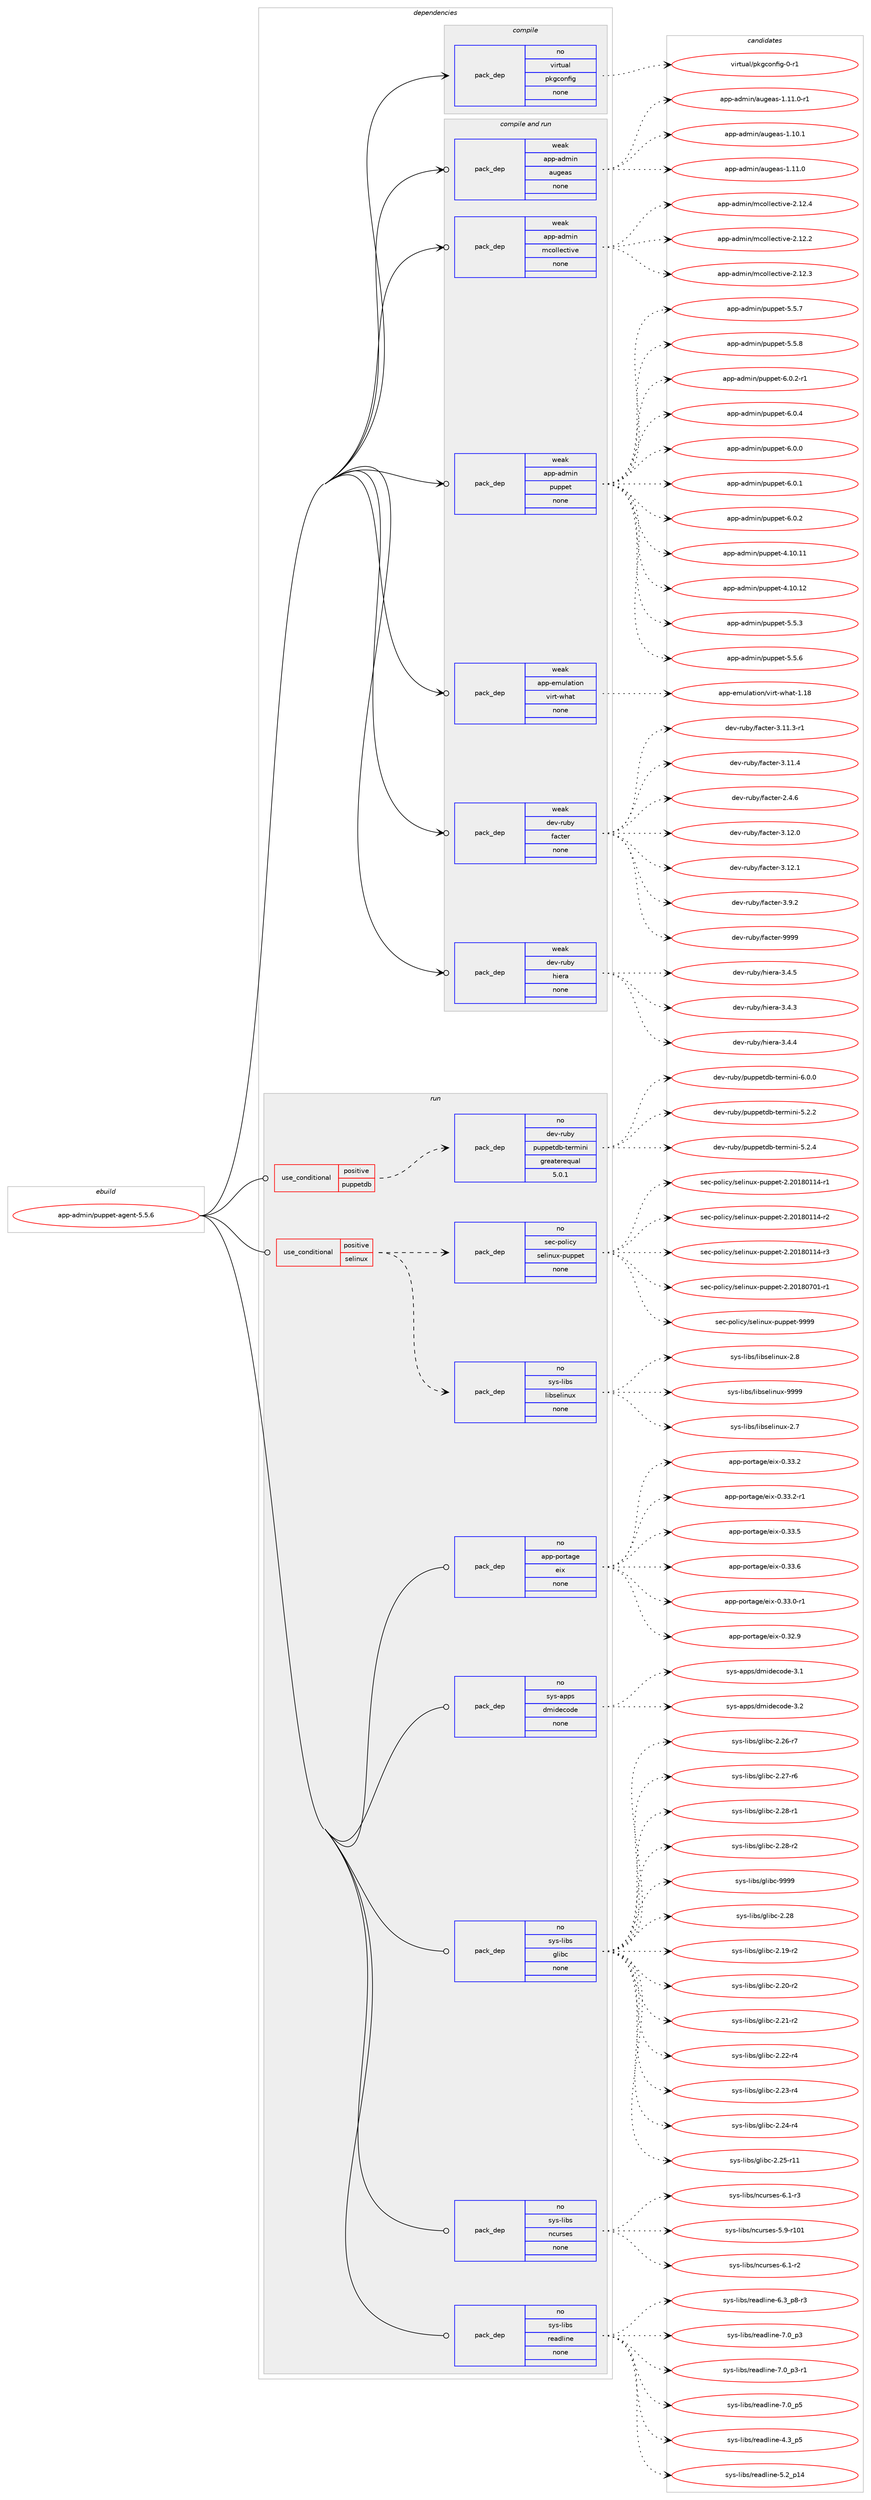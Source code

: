 digraph prolog {

# *************
# Graph options
# *************

newrank=true;
concentrate=true;
compound=true;
graph [rankdir=LR,fontname=Helvetica,fontsize=10,ranksep=1.5];#, ranksep=2.5, nodesep=0.2];
edge  [arrowhead=vee];
node  [fontname=Helvetica,fontsize=10];

# **********
# The ebuild
# **********

subgraph cluster_leftcol {
color=gray;
rank=same;
label=<<i>ebuild</i>>;
id [label="app-admin/puppet-agent-5.5.6", color=red, width=4, href="../app-admin/puppet-agent-5.5.6.svg"];
}

# ****************
# The dependencies
# ****************

subgraph cluster_midcol {
color=gray;
label=<<i>dependencies</i>>;
subgraph cluster_compile {
fillcolor="#eeeeee";
style=filled;
label=<<i>compile</i>>;
subgraph pack965 {
dependency1204 [label=<<TABLE BORDER="0" CELLBORDER="1" CELLSPACING="0" CELLPADDING="4" WIDTH="220"><TR><TD ROWSPAN="6" CELLPADDING="30">pack_dep</TD></TR><TR><TD WIDTH="110">no</TD></TR><TR><TD>virtual</TD></TR><TR><TD>pkgconfig</TD></TR><TR><TD>none</TD></TR><TR><TD></TD></TR></TABLE>>, shape=none, color=blue];
}
id:e -> dependency1204:w [weight=20,style="solid",arrowhead="vee"];
}
subgraph cluster_compileandrun {
fillcolor="#eeeeee";
style=filled;
label=<<i>compile and run</i>>;
subgraph pack966 {
dependency1205 [label=<<TABLE BORDER="0" CELLBORDER="1" CELLSPACING="0" CELLPADDING="4" WIDTH="220"><TR><TD ROWSPAN="6" CELLPADDING="30">pack_dep</TD></TR><TR><TD WIDTH="110">weak</TD></TR><TR><TD>app-admin</TD></TR><TR><TD>augeas</TD></TR><TR><TD>none</TD></TR><TR><TD></TD></TR></TABLE>>, shape=none, color=blue];
}
id:e -> dependency1205:w [weight=20,style="solid",arrowhead="odotvee"];
subgraph pack967 {
dependency1206 [label=<<TABLE BORDER="0" CELLBORDER="1" CELLSPACING="0" CELLPADDING="4" WIDTH="220"><TR><TD ROWSPAN="6" CELLPADDING="30">pack_dep</TD></TR><TR><TD WIDTH="110">weak</TD></TR><TR><TD>app-admin</TD></TR><TR><TD>mcollective</TD></TR><TR><TD>none</TD></TR><TR><TD></TD></TR></TABLE>>, shape=none, color=blue];
}
id:e -> dependency1206:w [weight=20,style="solid",arrowhead="odotvee"];
subgraph pack968 {
dependency1207 [label=<<TABLE BORDER="0" CELLBORDER="1" CELLSPACING="0" CELLPADDING="4" WIDTH="220"><TR><TD ROWSPAN="6" CELLPADDING="30">pack_dep</TD></TR><TR><TD WIDTH="110">weak</TD></TR><TR><TD>app-admin</TD></TR><TR><TD>puppet</TD></TR><TR><TD>none</TD></TR><TR><TD></TD></TR></TABLE>>, shape=none, color=blue];
}
id:e -> dependency1207:w [weight=20,style="solid",arrowhead="odotvee"];
subgraph pack969 {
dependency1208 [label=<<TABLE BORDER="0" CELLBORDER="1" CELLSPACING="0" CELLPADDING="4" WIDTH="220"><TR><TD ROWSPAN="6" CELLPADDING="30">pack_dep</TD></TR><TR><TD WIDTH="110">weak</TD></TR><TR><TD>app-emulation</TD></TR><TR><TD>virt-what</TD></TR><TR><TD>none</TD></TR><TR><TD></TD></TR></TABLE>>, shape=none, color=blue];
}
id:e -> dependency1208:w [weight=20,style="solid",arrowhead="odotvee"];
subgraph pack970 {
dependency1209 [label=<<TABLE BORDER="0" CELLBORDER="1" CELLSPACING="0" CELLPADDING="4" WIDTH="220"><TR><TD ROWSPAN="6" CELLPADDING="30">pack_dep</TD></TR><TR><TD WIDTH="110">weak</TD></TR><TR><TD>dev-ruby</TD></TR><TR><TD>facter</TD></TR><TR><TD>none</TD></TR><TR><TD></TD></TR></TABLE>>, shape=none, color=blue];
}
id:e -> dependency1209:w [weight=20,style="solid",arrowhead="odotvee"];
subgraph pack971 {
dependency1210 [label=<<TABLE BORDER="0" CELLBORDER="1" CELLSPACING="0" CELLPADDING="4" WIDTH="220"><TR><TD ROWSPAN="6" CELLPADDING="30">pack_dep</TD></TR><TR><TD WIDTH="110">weak</TD></TR><TR><TD>dev-ruby</TD></TR><TR><TD>hiera</TD></TR><TR><TD>none</TD></TR><TR><TD></TD></TR></TABLE>>, shape=none, color=blue];
}
id:e -> dependency1210:w [weight=20,style="solid",arrowhead="odotvee"];
}
subgraph cluster_run {
fillcolor="#eeeeee";
style=filled;
label=<<i>run</i>>;
subgraph cond171 {
dependency1211 [label=<<TABLE BORDER="0" CELLBORDER="1" CELLSPACING="0" CELLPADDING="4"><TR><TD ROWSPAN="3" CELLPADDING="10">use_conditional</TD></TR><TR><TD>positive</TD></TR><TR><TD>puppetdb</TD></TR></TABLE>>, shape=none, color=red];
subgraph pack972 {
dependency1212 [label=<<TABLE BORDER="0" CELLBORDER="1" CELLSPACING="0" CELLPADDING="4" WIDTH="220"><TR><TD ROWSPAN="6" CELLPADDING="30">pack_dep</TD></TR><TR><TD WIDTH="110">no</TD></TR><TR><TD>dev-ruby</TD></TR><TR><TD>puppetdb-termini</TD></TR><TR><TD>greaterequal</TD></TR><TR><TD>5.0.1</TD></TR></TABLE>>, shape=none, color=blue];
}
dependency1211:e -> dependency1212:w [weight=20,style="dashed",arrowhead="vee"];
}
id:e -> dependency1211:w [weight=20,style="solid",arrowhead="odot"];
subgraph cond172 {
dependency1213 [label=<<TABLE BORDER="0" CELLBORDER="1" CELLSPACING="0" CELLPADDING="4"><TR><TD ROWSPAN="3" CELLPADDING="10">use_conditional</TD></TR><TR><TD>positive</TD></TR><TR><TD>selinux</TD></TR></TABLE>>, shape=none, color=red];
subgraph pack973 {
dependency1214 [label=<<TABLE BORDER="0" CELLBORDER="1" CELLSPACING="0" CELLPADDING="4" WIDTH="220"><TR><TD ROWSPAN="6" CELLPADDING="30">pack_dep</TD></TR><TR><TD WIDTH="110">no</TD></TR><TR><TD>sys-libs</TD></TR><TR><TD>libselinux</TD></TR><TR><TD>none</TD></TR><TR><TD></TD></TR></TABLE>>, shape=none, color=blue];
}
dependency1213:e -> dependency1214:w [weight=20,style="dashed",arrowhead="vee"];
subgraph pack974 {
dependency1215 [label=<<TABLE BORDER="0" CELLBORDER="1" CELLSPACING="0" CELLPADDING="4" WIDTH="220"><TR><TD ROWSPAN="6" CELLPADDING="30">pack_dep</TD></TR><TR><TD WIDTH="110">no</TD></TR><TR><TD>sec-policy</TD></TR><TR><TD>selinux-puppet</TD></TR><TR><TD>none</TD></TR><TR><TD></TD></TR></TABLE>>, shape=none, color=blue];
}
dependency1213:e -> dependency1215:w [weight=20,style="dashed",arrowhead="vee"];
}
id:e -> dependency1213:w [weight=20,style="solid",arrowhead="odot"];
subgraph pack975 {
dependency1216 [label=<<TABLE BORDER="0" CELLBORDER="1" CELLSPACING="0" CELLPADDING="4" WIDTH="220"><TR><TD ROWSPAN="6" CELLPADDING="30">pack_dep</TD></TR><TR><TD WIDTH="110">no</TD></TR><TR><TD>app-portage</TD></TR><TR><TD>eix</TD></TR><TR><TD>none</TD></TR><TR><TD></TD></TR></TABLE>>, shape=none, color=blue];
}
id:e -> dependency1216:w [weight=20,style="solid",arrowhead="odot"];
subgraph pack976 {
dependency1217 [label=<<TABLE BORDER="0" CELLBORDER="1" CELLSPACING="0" CELLPADDING="4" WIDTH="220"><TR><TD ROWSPAN="6" CELLPADDING="30">pack_dep</TD></TR><TR><TD WIDTH="110">no</TD></TR><TR><TD>sys-apps</TD></TR><TR><TD>dmidecode</TD></TR><TR><TD>none</TD></TR><TR><TD></TD></TR></TABLE>>, shape=none, color=blue];
}
id:e -> dependency1217:w [weight=20,style="solid",arrowhead="odot"];
subgraph pack977 {
dependency1218 [label=<<TABLE BORDER="0" CELLBORDER="1" CELLSPACING="0" CELLPADDING="4" WIDTH="220"><TR><TD ROWSPAN="6" CELLPADDING="30">pack_dep</TD></TR><TR><TD WIDTH="110">no</TD></TR><TR><TD>sys-libs</TD></TR><TR><TD>glibc</TD></TR><TR><TD>none</TD></TR><TR><TD></TD></TR></TABLE>>, shape=none, color=blue];
}
id:e -> dependency1218:w [weight=20,style="solid",arrowhead="odot"];
subgraph pack978 {
dependency1219 [label=<<TABLE BORDER="0" CELLBORDER="1" CELLSPACING="0" CELLPADDING="4" WIDTH="220"><TR><TD ROWSPAN="6" CELLPADDING="30">pack_dep</TD></TR><TR><TD WIDTH="110">no</TD></TR><TR><TD>sys-libs</TD></TR><TR><TD>ncurses</TD></TR><TR><TD>none</TD></TR><TR><TD></TD></TR></TABLE>>, shape=none, color=blue];
}
id:e -> dependency1219:w [weight=20,style="solid",arrowhead="odot"];
subgraph pack979 {
dependency1220 [label=<<TABLE BORDER="0" CELLBORDER="1" CELLSPACING="0" CELLPADDING="4" WIDTH="220"><TR><TD ROWSPAN="6" CELLPADDING="30">pack_dep</TD></TR><TR><TD WIDTH="110">no</TD></TR><TR><TD>sys-libs</TD></TR><TR><TD>readline</TD></TR><TR><TD>none</TD></TR><TR><TD></TD></TR></TABLE>>, shape=none, color=blue];
}
id:e -> dependency1220:w [weight=20,style="solid",arrowhead="odot"];
}
}

# **************
# The candidates
# **************

subgraph cluster_choices {
rank=same;
color=gray;
label=<<i>candidates</i>>;

subgraph choice965 {
color=black;
nodesep=1;
choice11810511411611797108471121071039911111010210510345484511449 [label="virtual/pkgconfig-0-r1", color=red, width=4,href="../virtual/pkgconfig-0-r1.svg"];
dependency1204:e -> choice11810511411611797108471121071039911111010210510345484511449:w [style=dotted,weight="100"];
}
subgraph choice966 {
color=black;
nodesep=1;
choice97112112459710010910511047971171031019711545494649484649 [label="app-admin/augeas-1.10.1", color=red, width=4,href="../app-admin/augeas-1.10.1.svg"];
choice97112112459710010910511047971171031019711545494649494648 [label="app-admin/augeas-1.11.0", color=red, width=4,href="../app-admin/augeas-1.11.0.svg"];
choice971121124597100109105110479711710310197115454946494946484511449 [label="app-admin/augeas-1.11.0-r1", color=red, width=4,href="../app-admin/augeas-1.11.0-r1.svg"];
dependency1205:e -> choice97112112459710010910511047971171031019711545494649484649:w [style=dotted,weight="100"];
dependency1205:e -> choice97112112459710010910511047971171031019711545494649494648:w [style=dotted,weight="100"];
dependency1205:e -> choice971121124597100109105110479711710310197115454946494946484511449:w [style=dotted,weight="100"];
}
subgraph choice967 {
color=black;
nodesep=1;
choice97112112459710010910511047109991111081081019911610511810145504649504650 [label="app-admin/mcollective-2.12.2", color=red, width=4,href="../app-admin/mcollective-2.12.2.svg"];
choice97112112459710010910511047109991111081081019911610511810145504649504651 [label="app-admin/mcollective-2.12.3", color=red, width=4,href="../app-admin/mcollective-2.12.3.svg"];
choice97112112459710010910511047109991111081081019911610511810145504649504652 [label="app-admin/mcollective-2.12.4", color=red, width=4,href="../app-admin/mcollective-2.12.4.svg"];
dependency1206:e -> choice97112112459710010910511047109991111081081019911610511810145504649504650:w [style=dotted,weight="100"];
dependency1206:e -> choice97112112459710010910511047109991111081081019911610511810145504649504651:w [style=dotted,weight="100"];
dependency1206:e -> choice97112112459710010910511047109991111081081019911610511810145504649504652:w [style=dotted,weight="100"];
}
subgraph choice968 {
color=black;
nodesep=1;
choice97112112459710010910511047112117112112101116455446484648 [label="app-admin/puppet-6.0.0", color=red, width=4,href="../app-admin/puppet-6.0.0.svg"];
choice97112112459710010910511047112117112112101116455446484649 [label="app-admin/puppet-6.0.1", color=red, width=4,href="../app-admin/puppet-6.0.1.svg"];
choice97112112459710010910511047112117112112101116455446484650 [label="app-admin/puppet-6.0.2", color=red, width=4,href="../app-admin/puppet-6.0.2.svg"];
choice971121124597100109105110471121171121121011164552464948464949 [label="app-admin/puppet-4.10.11", color=red, width=4,href="../app-admin/puppet-4.10.11.svg"];
choice971121124597100109105110471121171121121011164552464948464950 [label="app-admin/puppet-4.10.12", color=red, width=4,href="../app-admin/puppet-4.10.12.svg"];
choice97112112459710010910511047112117112112101116455346534651 [label="app-admin/puppet-5.5.3", color=red, width=4,href="../app-admin/puppet-5.5.3.svg"];
choice97112112459710010910511047112117112112101116455346534654 [label="app-admin/puppet-5.5.6", color=red, width=4,href="../app-admin/puppet-5.5.6.svg"];
choice97112112459710010910511047112117112112101116455346534655 [label="app-admin/puppet-5.5.7", color=red, width=4,href="../app-admin/puppet-5.5.7.svg"];
choice97112112459710010910511047112117112112101116455346534656 [label="app-admin/puppet-5.5.8", color=red, width=4,href="../app-admin/puppet-5.5.8.svg"];
choice971121124597100109105110471121171121121011164554464846504511449 [label="app-admin/puppet-6.0.2-r1", color=red, width=4,href="../app-admin/puppet-6.0.2-r1.svg"];
choice97112112459710010910511047112117112112101116455446484652 [label="app-admin/puppet-6.0.4", color=red, width=4,href="../app-admin/puppet-6.0.4.svg"];
dependency1207:e -> choice97112112459710010910511047112117112112101116455446484648:w [style=dotted,weight="100"];
dependency1207:e -> choice97112112459710010910511047112117112112101116455446484649:w [style=dotted,weight="100"];
dependency1207:e -> choice97112112459710010910511047112117112112101116455446484650:w [style=dotted,weight="100"];
dependency1207:e -> choice971121124597100109105110471121171121121011164552464948464949:w [style=dotted,weight="100"];
dependency1207:e -> choice971121124597100109105110471121171121121011164552464948464950:w [style=dotted,weight="100"];
dependency1207:e -> choice97112112459710010910511047112117112112101116455346534651:w [style=dotted,weight="100"];
dependency1207:e -> choice97112112459710010910511047112117112112101116455346534654:w [style=dotted,weight="100"];
dependency1207:e -> choice97112112459710010910511047112117112112101116455346534655:w [style=dotted,weight="100"];
dependency1207:e -> choice97112112459710010910511047112117112112101116455346534656:w [style=dotted,weight="100"];
dependency1207:e -> choice971121124597100109105110471121171121121011164554464846504511449:w [style=dotted,weight="100"];
dependency1207:e -> choice97112112459710010910511047112117112112101116455446484652:w [style=dotted,weight="100"];
}
subgraph choice969 {
color=black;
nodesep=1;
choice9711211245101109117108971161051111104711810511411645119104971164549464956 [label="app-emulation/virt-what-1.18", color=red, width=4,href="../app-emulation/virt-what-1.18.svg"];
dependency1208:e -> choice9711211245101109117108971161051111104711810511411645119104971164549464956:w [style=dotted,weight="100"];
}
subgraph choice970 {
color=black;
nodesep=1;
choice1001011184511411798121471029799116101114455146494946514511449 [label="dev-ruby/facter-3.11.3-r1", color=red, width=4,href="../dev-ruby/facter-3.11.3-r1.svg"];
choice100101118451141179812147102979911610111445514649494652 [label="dev-ruby/facter-3.11.4", color=red, width=4,href="../dev-ruby/facter-3.11.4.svg"];
choice1001011184511411798121471029799116101114455046524654 [label="dev-ruby/facter-2.4.6", color=red, width=4,href="../dev-ruby/facter-2.4.6.svg"];
choice100101118451141179812147102979911610111445514649504648 [label="dev-ruby/facter-3.12.0", color=red, width=4,href="../dev-ruby/facter-3.12.0.svg"];
choice100101118451141179812147102979911610111445514649504649 [label="dev-ruby/facter-3.12.1", color=red, width=4,href="../dev-ruby/facter-3.12.1.svg"];
choice1001011184511411798121471029799116101114455146574650 [label="dev-ruby/facter-3.9.2", color=red, width=4,href="../dev-ruby/facter-3.9.2.svg"];
choice10010111845114117981214710297991161011144557575757 [label="dev-ruby/facter-9999", color=red, width=4,href="../dev-ruby/facter-9999.svg"];
dependency1209:e -> choice1001011184511411798121471029799116101114455146494946514511449:w [style=dotted,weight="100"];
dependency1209:e -> choice100101118451141179812147102979911610111445514649494652:w [style=dotted,weight="100"];
dependency1209:e -> choice1001011184511411798121471029799116101114455046524654:w [style=dotted,weight="100"];
dependency1209:e -> choice100101118451141179812147102979911610111445514649504648:w [style=dotted,weight="100"];
dependency1209:e -> choice100101118451141179812147102979911610111445514649504649:w [style=dotted,weight="100"];
dependency1209:e -> choice1001011184511411798121471029799116101114455146574650:w [style=dotted,weight="100"];
dependency1209:e -> choice10010111845114117981214710297991161011144557575757:w [style=dotted,weight="100"];
}
subgraph choice971 {
color=black;
nodesep=1;
choice10010111845114117981214710410510111497455146524651 [label="dev-ruby/hiera-3.4.3", color=red, width=4,href="../dev-ruby/hiera-3.4.3.svg"];
choice10010111845114117981214710410510111497455146524652 [label="dev-ruby/hiera-3.4.4", color=red, width=4,href="../dev-ruby/hiera-3.4.4.svg"];
choice10010111845114117981214710410510111497455146524653 [label="dev-ruby/hiera-3.4.5", color=red, width=4,href="../dev-ruby/hiera-3.4.5.svg"];
dependency1210:e -> choice10010111845114117981214710410510111497455146524651:w [style=dotted,weight="100"];
dependency1210:e -> choice10010111845114117981214710410510111497455146524652:w [style=dotted,weight="100"];
dependency1210:e -> choice10010111845114117981214710410510111497455146524653:w [style=dotted,weight="100"];
}
subgraph choice972 {
color=black;
nodesep=1;
choice1001011184511411798121471121171121121011161009845116101114109105110105455346504650 [label="dev-ruby/puppetdb-termini-5.2.2", color=red, width=4,href="../dev-ruby/puppetdb-termini-5.2.2.svg"];
choice1001011184511411798121471121171121121011161009845116101114109105110105455346504652 [label="dev-ruby/puppetdb-termini-5.2.4", color=red, width=4,href="../dev-ruby/puppetdb-termini-5.2.4.svg"];
choice1001011184511411798121471121171121121011161009845116101114109105110105455446484648 [label="dev-ruby/puppetdb-termini-6.0.0", color=red, width=4,href="../dev-ruby/puppetdb-termini-6.0.0.svg"];
dependency1212:e -> choice1001011184511411798121471121171121121011161009845116101114109105110105455346504650:w [style=dotted,weight="100"];
dependency1212:e -> choice1001011184511411798121471121171121121011161009845116101114109105110105455346504652:w [style=dotted,weight="100"];
dependency1212:e -> choice1001011184511411798121471121171121121011161009845116101114109105110105455446484648:w [style=dotted,weight="100"];
}
subgraph choice973 {
color=black;
nodesep=1;
choice1151211154510810598115471081059811510110810511011712045504655 [label="sys-libs/libselinux-2.7", color=red, width=4,href="../sys-libs/libselinux-2.7.svg"];
choice1151211154510810598115471081059811510110810511011712045504656 [label="sys-libs/libselinux-2.8", color=red, width=4,href="../sys-libs/libselinux-2.8.svg"];
choice115121115451081059811547108105981151011081051101171204557575757 [label="sys-libs/libselinux-9999", color=red, width=4,href="../sys-libs/libselinux-9999.svg"];
dependency1214:e -> choice1151211154510810598115471081059811510110810511011712045504655:w [style=dotted,weight="100"];
dependency1214:e -> choice1151211154510810598115471081059811510110810511011712045504656:w [style=dotted,weight="100"];
dependency1214:e -> choice115121115451081059811547108105981151011081051101171204557575757:w [style=dotted,weight="100"];
}
subgraph choice974 {
color=black;
nodesep=1;
choice115101994511211110810599121471151011081051101171204511211711211210111645504650484956484949524511449 [label="sec-policy/selinux-puppet-2.20180114-r1", color=red, width=4,href="../sec-policy/selinux-puppet-2.20180114-r1.svg"];
choice115101994511211110810599121471151011081051101171204511211711211210111645504650484956484949524511450 [label="sec-policy/selinux-puppet-2.20180114-r2", color=red, width=4,href="../sec-policy/selinux-puppet-2.20180114-r2.svg"];
choice115101994511211110810599121471151011081051101171204511211711211210111645504650484956484949524511451 [label="sec-policy/selinux-puppet-2.20180114-r3", color=red, width=4,href="../sec-policy/selinux-puppet-2.20180114-r3.svg"];
choice115101994511211110810599121471151011081051101171204511211711211210111645504650484956485548494511449 [label="sec-policy/selinux-puppet-2.20180701-r1", color=red, width=4,href="../sec-policy/selinux-puppet-2.20180701-r1.svg"];
choice11510199451121111081059912147115101108105110117120451121171121121011164557575757 [label="sec-policy/selinux-puppet-9999", color=red, width=4,href="../sec-policy/selinux-puppet-9999.svg"];
dependency1215:e -> choice115101994511211110810599121471151011081051101171204511211711211210111645504650484956484949524511449:w [style=dotted,weight="100"];
dependency1215:e -> choice115101994511211110810599121471151011081051101171204511211711211210111645504650484956484949524511450:w [style=dotted,weight="100"];
dependency1215:e -> choice115101994511211110810599121471151011081051101171204511211711211210111645504650484956484949524511451:w [style=dotted,weight="100"];
dependency1215:e -> choice115101994511211110810599121471151011081051101171204511211711211210111645504650484956485548494511449:w [style=dotted,weight="100"];
dependency1215:e -> choice11510199451121111081059912147115101108105110117120451121171121121011164557575757:w [style=dotted,weight="100"];
}
subgraph choice975 {
color=black;
nodesep=1;
choice97112112451121111141169710310147101105120454846515146484511449 [label="app-portage/eix-0.33.0-r1", color=red, width=4,href="../app-portage/eix-0.33.0-r1.svg"];
choice9711211245112111114116971031014710110512045484651504657 [label="app-portage/eix-0.32.9", color=red, width=4,href="../app-portage/eix-0.32.9.svg"];
choice9711211245112111114116971031014710110512045484651514650 [label="app-portage/eix-0.33.2", color=red, width=4,href="../app-portage/eix-0.33.2.svg"];
choice97112112451121111141169710310147101105120454846515146504511449 [label="app-portage/eix-0.33.2-r1", color=red, width=4,href="../app-portage/eix-0.33.2-r1.svg"];
choice9711211245112111114116971031014710110512045484651514653 [label="app-portage/eix-0.33.5", color=red, width=4,href="../app-portage/eix-0.33.5.svg"];
choice9711211245112111114116971031014710110512045484651514654 [label="app-portage/eix-0.33.6", color=red, width=4,href="../app-portage/eix-0.33.6.svg"];
dependency1216:e -> choice97112112451121111141169710310147101105120454846515146484511449:w [style=dotted,weight="100"];
dependency1216:e -> choice9711211245112111114116971031014710110512045484651504657:w [style=dotted,weight="100"];
dependency1216:e -> choice9711211245112111114116971031014710110512045484651514650:w [style=dotted,weight="100"];
dependency1216:e -> choice97112112451121111141169710310147101105120454846515146504511449:w [style=dotted,weight="100"];
dependency1216:e -> choice9711211245112111114116971031014710110512045484651514653:w [style=dotted,weight="100"];
dependency1216:e -> choice9711211245112111114116971031014710110512045484651514654:w [style=dotted,weight="100"];
}
subgraph choice976 {
color=black;
nodesep=1;
choice1151211154597112112115471001091051001019911110010145514649 [label="sys-apps/dmidecode-3.1", color=red, width=4,href="../sys-apps/dmidecode-3.1.svg"];
choice1151211154597112112115471001091051001019911110010145514650 [label="sys-apps/dmidecode-3.2", color=red, width=4,href="../sys-apps/dmidecode-3.2.svg"];
dependency1217:e -> choice1151211154597112112115471001091051001019911110010145514649:w [style=dotted,weight="100"];
dependency1217:e -> choice1151211154597112112115471001091051001019911110010145514650:w [style=dotted,weight="100"];
}
subgraph choice977 {
color=black;
nodesep=1;
choice11512111545108105981154710310810598994550465056 [label="sys-libs/glibc-2.28", color=red, width=4,href="../sys-libs/glibc-2.28.svg"];
choice115121115451081059811547103108105989945504649574511450 [label="sys-libs/glibc-2.19-r2", color=red, width=4,href="../sys-libs/glibc-2.19-r2.svg"];
choice115121115451081059811547103108105989945504650484511450 [label="sys-libs/glibc-2.20-r2", color=red, width=4,href="../sys-libs/glibc-2.20-r2.svg"];
choice115121115451081059811547103108105989945504650494511450 [label="sys-libs/glibc-2.21-r2", color=red, width=4,href="../sys-libs/glibc-2.21-r2.svg"];
choice115121115451081059811547103108105989945504650504511452 [label="sys-libs/glibc-2.22-r4", color=red, width=4,href="../sys-libs/glibc-2.22-r4.svg"];
choice115121115451081059811547103108105989945504650514511452 [label="sys-libs/glibc-2.23-r4", color=red, width=4,href="../sys-libs/glibc-2.23-r4.svg"];
choice115121115451081059811547103108105989945504650524511452 [label="sys-libs/glibc-2.24-r4", color=red, width=4,href="../sys-libs/glibc-2.24-r4.svg"];
choice11512111545108105981154710310810598994550465053451144949 [label="sys-libs/glibc-2.25-r11", color=red, width=4,href="../sys-libs/glibc-2.25-r11.svg"];
choice115121115451081059811547103108105989945504650544511455 [label="sys-libs/glibc-2.26-r7", color=red, width=4,href="../sys-libs/glibc-2.26-r7.svg"];
choice115121115451081059811547103108105989945504650554511454 [label="sys-libs/glibc-2.27-r6", color=red, width=4,href="../sys-libs/glibc-2.27-r6.svg"];
choice115121115451081059811547103108105989945504650564511449 [label="sys-libs/glibc-2.28-r1", color=red, width=4,href="../sys-libs/glibc-2.28-r1.svg"];
choice115121115451081059811547103108105989945504650564511450 [label="sys-libs/glibc-2.28-r2", color=red, width=4,href="../sys-libs/glibc-2.28-r2.svg"];
choice11512111545108105981154710310810598994557575757 [label="sys-libs/glibc-9999", color=red, width=4,href="../sys-libs/glibc-9999.svg"];
dependency1218:e -> choice11512111545108105981154710310810598994550465056:w [style=dotted,weight="100"];
dependency1218:e -> choice115121115451081059811547103108105989945504649574511450:w [style=dotted,weight="100"];
dependency1218:e -> choice115121115451081059811547103108105989945504650484511450:w [style=dotted,weight="100"];
dependency1218:e -> choice115121115451081059811547103108105989945504650494511450:w [style=dotted,weight="100"];
dependency1218:e -> choice115121115451081059811547103108105989945504650504511452:w [style=dotted,weight="100"];
dependency1218:e -> choice115121115451081059811547103108105989945504650514511452:w [style=dotted,weight="100"];
dependency1218:e -> choice115121115451081059811547103108105989945504650524511452:w [style=dotted,weight="100"];
dependency1218:e -> choice11512111545108105981154710310810598994550465053451144949:w [style=dotted,weight="100"];
dependency1218:e -> choice115121115451081059811547103108105989945504650544511455:w [style=dotted,weight="100"];
dependency1218:e -> choice115121115451081059811547103108105989945504650554511454:w [style=dotted,weight="100"];
dependency1218:e -> choice115121115451081059811547103108105989945504650564511449:w [style=dotted,weight="100"];
dependency1218:e -> choice115121115451081059811547103108105989945504650564511450:w [style=dotted,weight="100"];
dependency1218:e -> choice11512111545108105981154710310810598994557575757:w [style=dotted,weight="100"];
}
subgraph choice978 {
color=black;
nodesep=1;
choice115121115451081059811547110991171141151011154553465745114494849 [label="sys-libs/ncurses-5.9-r101", color=red, width=4,href="../sys-libs/ncurses-5.9-r101.svg"];
choice11512111545108105981154711099117114115101115455446494511450 [label="sys-libs/ncurses-6.1-r2", color=red, width=4,href="../sys-libs/ncurses-6.1-r2.svg"];
choice11512111545108105981154711099117114115101115455446494511451 [label="sys-libs/ncurses-6.1-r3", color=red, width=4,href="../sys-libs/ncurses-6.1-r3.svg"];
dependency1219:e -> choice115121115451081059811547110991171141151011154553465745114494849:w [style=dotted,weight="100"];
dependency1219:e -> choice11512111545108105981154711099117114115101115455446494511450:w [style=dotted,weight="100"];
dependency1219:e -> choice11512111545108105981154711099117114115101115455446494511451:w [style=dotted,weight="100"];
}
subgraph choice979 {
color=black;
nodesep=1;
choice11512111545108105981154711410197100108105110101455246519511253 [label="sys-libs/readline-4.3_p5", color=red, width=4,href="../sys-libs/readline-4.3_p5.svg"];
choice1151211154510810598115471141019710010810511010145534650951124952 [label="sys-libs/readline-5.2_p14", color=red, width=4,href="../sys-libs/readline-5.2_p14.svg"];
choice115121115451081059811547114101971001081051101014554465195112564511451 [label="sys-libs/readline-6.3_p8-r3", color=red, width=4,href="../sys-libs/readline-6.3_p8-r3.svg"];
choice11512111545108105981154711410197100108105110101455546489511251 [label="sys-libs/readline-7.0_p3", color=red, width=4,href="../sys-libs/readline-7.0_p3.svg"];
choice115121115451081059811547114101971001081051101014555464895112514511449 [label="sys-libs/readline-7.0_p3-r1", color=red, width=4,href="../sys-libs/readline-7.0_p3-r1.svg"];
choice11512111545108105981154711410197100108105110101455546489511253 [label="sys-libs/readline-7.0_p5", color=red, width=4,href="../sys-libs/readline-7.0_p5.svg"];
dependency1220:e -> choice11512111545108105981154711410197100108105110101455246519511253:w [style=dotted,weight="100"];
dependency1220:e -> choice1151211154510810598115471141019710010810511010145534650951124952:w [style=dotted,weight="100"];
dependency1220:e -> choice115121115451081059811547114101971001081051101014554465195112564511451:w [style=dotted,weight="100"];
dependency1220:e -> choice11512111545108105981154711410197100108105110101455546489511251:w [style=dotted,weight="100"];
dependency1220:e -> choice115121115451081059811547114101971001081051101014555464895112514511449:w [style=dotted,weight="100"];
dependency1220:e -> choice11512111545108105981154711410197100108105110101455546489511253:w [style=dotted,weight="100"];
}
}

}
